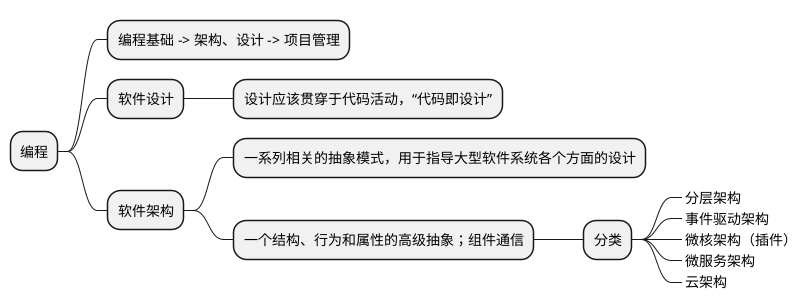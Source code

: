 @startmindmap 编程
+ 编程
++ 编程基础 -> 架构、设计 -> 项目管理

++ 软件设计
+++ 设计应该贯穿于代码活动，“代码即设计”

++ 软件架构
+++ 一系列相关的抽象模式，用于指导大型软件系统各个方面的设计
+++ 一个结构、行为和属性的高级抽象；组件通信
++++ 分类
+++++_ 分层架构
+++++_ 事件驱动架构
+++++_ 微核架构（插件）
+++++_ 微服务架构
+++++_ 云架构
@endmindmap